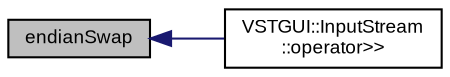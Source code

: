 digraph "endianSwap"
{
  bgcolor="transparent";
  edge [fontname="Arial",fontsize="9",labelfontname="Arial",labelfontsize="9"];
  node [fontname="Arial",fontsize="9",shape=record];
  rankdir="LR";
  Node1 [label="endianSwap",height=0.2,width=0.4,color="black", fillcolor="grey75", style="filled" fontcolor="black"];
  Node1 -> Node2 [dir="back",color="midnightblue",fontsize="9",style="solid",fontname="Arial"];
  Node2 [label="VSTGUI::InputStream\l::operator\>\>",height=0.2,width=0.4,color="black",URL="$class_v_s_t_g_u_i_1_1_input_stream.html#a4cd4fcb366cd9ba4210722a8fc093f91"];
}
